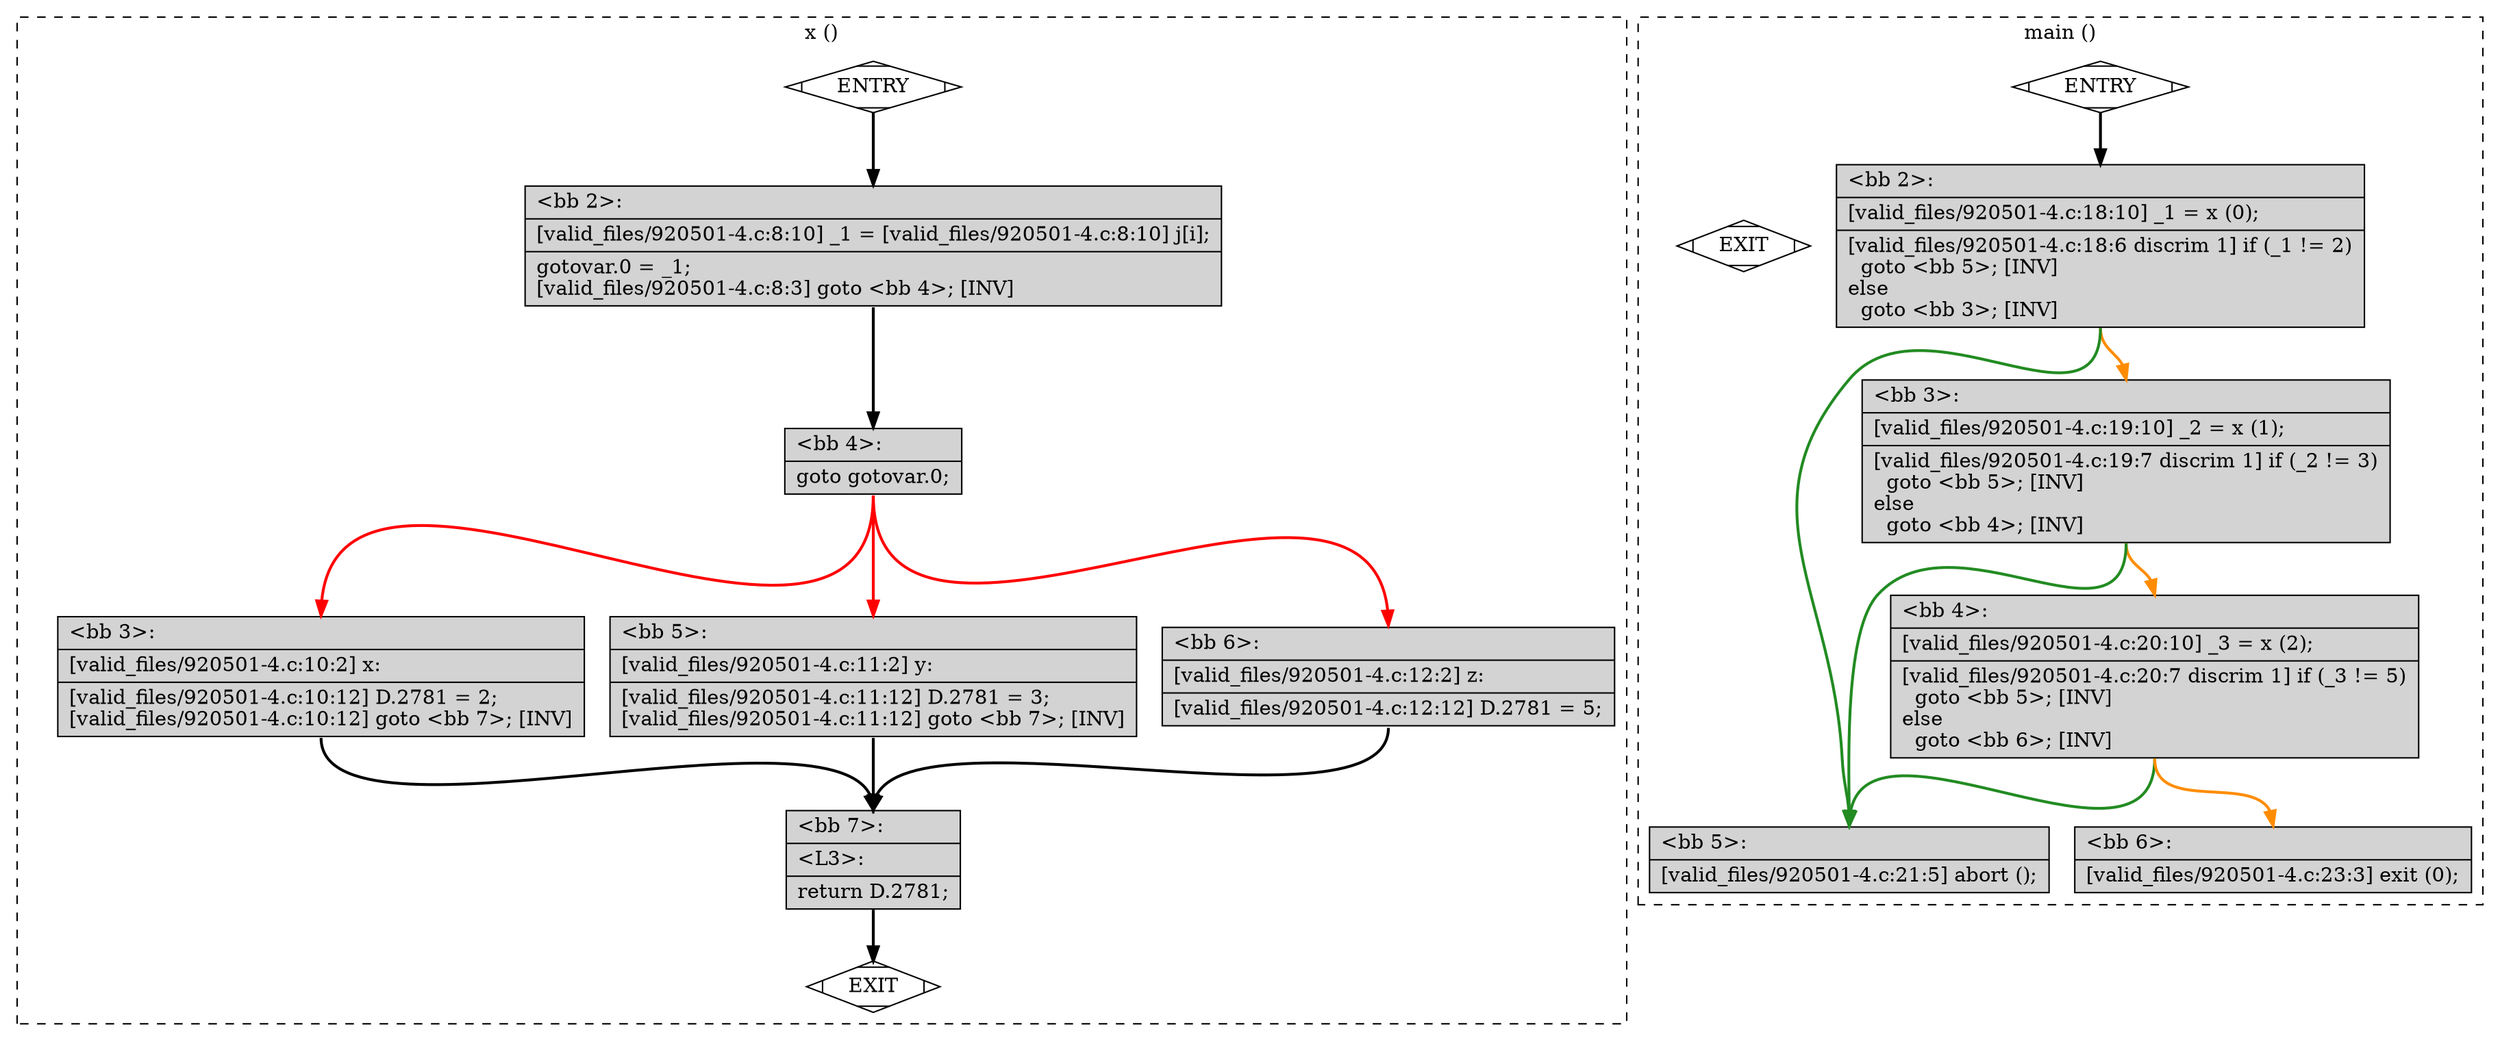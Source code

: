 digraph "a-920501-4.c.015t.cfg" {
overlap=false;
subgraph "cluster_x" {
	style="dashed";
	color="black";
	label="x ()";
	fn_0_basic_block_0 [shape=Mdiamond,style=filled,fillcolor=white,label="ENTRY"];

	fn_0_basic_block_1 [shape=Mdiamond,style=filled,fillcolor=white,label="EXIT"];

	fn_0_basic_block_2 [shape=record,style=filled,fillcolor=lightgrey,label="{\<bb\ 2\>:\l\
|[valid_files/920501-4.c:8:10]\ _1\ =\ [valid_files/920501-4.c:8:10]\ j[i];\l\
|gotovar.0\ =\ _1;\l\
[valid_files/920501-4.c:8:3]\ goto\ \<bb\ 4\>;\ [INV]\l\
}"];

	fn_0_basic_block_3 [shape=record,style=filled,fillcolor=lightgrey,label="{\<bb\ 3\>:\l\
|[valid_files/920501-4.c:10:2]\ x:\l\
|[valid_files/920501-4.c:10:12]\ D.2781\ =\ 2;\l\
[valid_files/920501-4.c:10:12]\ goto\ \<bb\ 7\>;\ [INV]\l\
}"];

	fn_0_basic_block_4 [shape=record,style=filled,fillcolor=lightgrey,label="{\<bb\ 4\>:\l\
|goto\ gotovar.0;\l\
}"];

	fn_0_basic_block_5 [shape=record,style=filled,fillcolor=lightgrey,label="{\<bb\ 5\>:\l\
|[valid_files/920501-4.c:11:2]\ y:\l\
|[valid_files/920501-4.c:11:12]\ D.2781\ =\ 3;\l\
[valid_files/920501-4.c:11:12]\ goto\ \<bb\ 7\>;\ [INV]\l\
}"];

	fn_0_basic_block_6 [shape=record,style=filled,fillcolor=lightgrey,label="{\<bb\ 6\>:\l\
|[valid_files/920501-4.c:12:2]\ z:\l\
|[valid_files/920501-4.c:12:12]\ D.2781\ =\ 5;\l\
}"];

	fn_0_basic_block_7 [shape=record,style=filled,fillcolor=lightgrey,label="{\<bb\ 7\>:\l\
|\<L3\>:\l\
|return\ D.2781;\l\
}"];

	fn_0_basic_block_0:s -> fn_0_basic_block_2:n [style="solid,bold",color=black,weight=100,constraint=true];
	fn_0_basic_block_2:s -> fn_0_basic_block_4:n [style="solid,bold",color=black,weight=100,constraint=true];
	fn_0_basic_block_3:s -> fn_0_basic_block_7:n [style="solid,bold",color=black,weight=100,constraint=true];
	fn_0_basic_block_4:s -> fn_0_basic_block_3:n [style="solid,bold",color=red,weight=10,constraint=true];
	fn_0_basic_block_4:s -> fn_0_basic_block_5:n [style="solid,bold",color=red,weight=10,constraint=true];
	fn_0_basic_block_4:s -> fn_0_basic_block_6:n [style="solid,bold",color=red,weight=10,constraint=true];
	fn_0_basic_block_5:s -> fn_0_basic_block_7:n [style="solid,bold",color=black,weight=100,constraint=true];
	fn_0_basic_block_6:s -> fn_0_basic_block_7:n [style="solid,bold",color=black,weight=100,constraint=true];
	fn_0_basic_block_7:s -> fn_0_basic_block_1:n [style="solid,bold",color=black,weight=10,constraint=true];
	fn_0_basic_block_0:s -> fn_0_basic_block_1:n [style="invis",constraint=true];
}
subgraph "cluster_main" {
	style="dashed";
	color="black";
	label="main ()";
	fn_1_basic_block_0 [shape=Mdiamond,style=filled,fillcolor=white,label="ENTRY"];

	fn_1_basic_block_1 [shape=Mdiamond,style=filled,fillcolor=white,label="EXIT"];

	fn_1_basic_block_2 [shape=record,style=filled,fillcolor=lightgrey,label="{\<bb\ 2\>:\l\
|[valid_files/920501-4.c:18:10]\ _1\ =\ x\ (0);\l\
|[valid_files/920501-4.c:18:6\ discrim\ 1]\ if\ (_1\ !=\ 2)\l\
\ \ goto\ \<bb\ 5\>;\ [INV]\l\
else\l\
\ \ goto\ \<bb\ 3\>;\ [INV]\l\
}"];

	fn_1_basic_block_3 [shape=record,style=filled,fillcolor=lightgrey,label="{\<bb\ 3\>:\l\
|[valid_files/920501-4.c:19:10]\ _2\ =\ x\ (1);\l\
|[valid_files/920501-4.c:19:7\ discrim\ 1]\ if\ (_2\ !=\ 3)\l\
\ \ goto\ \<bb\ 5\>;\ [INV]\l\
else\l\
\ \ goto\ \<bb\ 4\>;\ [INV]\l\
}"];

	fn_1_basic_block_4 [shape=record,style=filled,fillcolor=lightgrey,label="{\<bb\ 4\>:\l\
|[valid_files/920501-4.c:20:10]\ _3\ =\ x\ (2);\l\
|[valid_files/920501-4.c:20:7\ discrim\ 1]\ if\ (_3\ !=\ 5)\l\
\ \ goto\ \<bb\ 5\>;\ [INV]\l\
else\l\
\ \ goto\ \<bb\ 6\>;\ [INV]\l\
}"];

	fn_1_basic_block_5 [shape=record,style=filled,fillcolor=lightgrey,label="{\<bb\ 5\>:\l\
|[valid_files/920501-4.c:21:5]\ abort\ ();\l\
}"];

	fn_1_basic_block_6 [shape=record,style=filled,fillcolor=lightgrey,label="{\<bb\ 6\>:\l\
|[valid_files/920501-4.c:23:3]\ exit\ (0);\l\
}"];

	fn_1_basic_block_0:s -> fn_1_basic_block_2:n [style="solid,bold",color=black,weight=100,constraint=true];
	fn_1_basic_block_2:s -> fn_1_basic_block_5:n [style="solid,bold",color=forestgreen,weight=10,constraint=true];
	fn_1_basic_block_2:s -> fn_1_basic_block_3:n [style="solid,bold",color=darkorange,weight=10,constraint=true];
	fn_1_basic_block_3:s -> fn_1_basic_block_5:n [style="solid,bold",color=forestgreen,weight=10,constraint=true];
	fn_1_basic_block_3:s -> fn_1_basic_block_4:n [style="solid,bold",color=darkorange,weight=10,constraint=true];
	fn_1_basic_block_4:s -> fn_1_basic_block_5:n [style="solid,bold",color=forestgreen,weight=10,constraint=true];
	fn_1_basic_block_4:s -> fn_1_basic_block_6:n [style="solid,bold",color=darkorange,weight=10,constraint=true];
	fn_1_basic_block_0:s -> fn_1_basic_block_1:n [style="invis",constraint=true];
}
}
